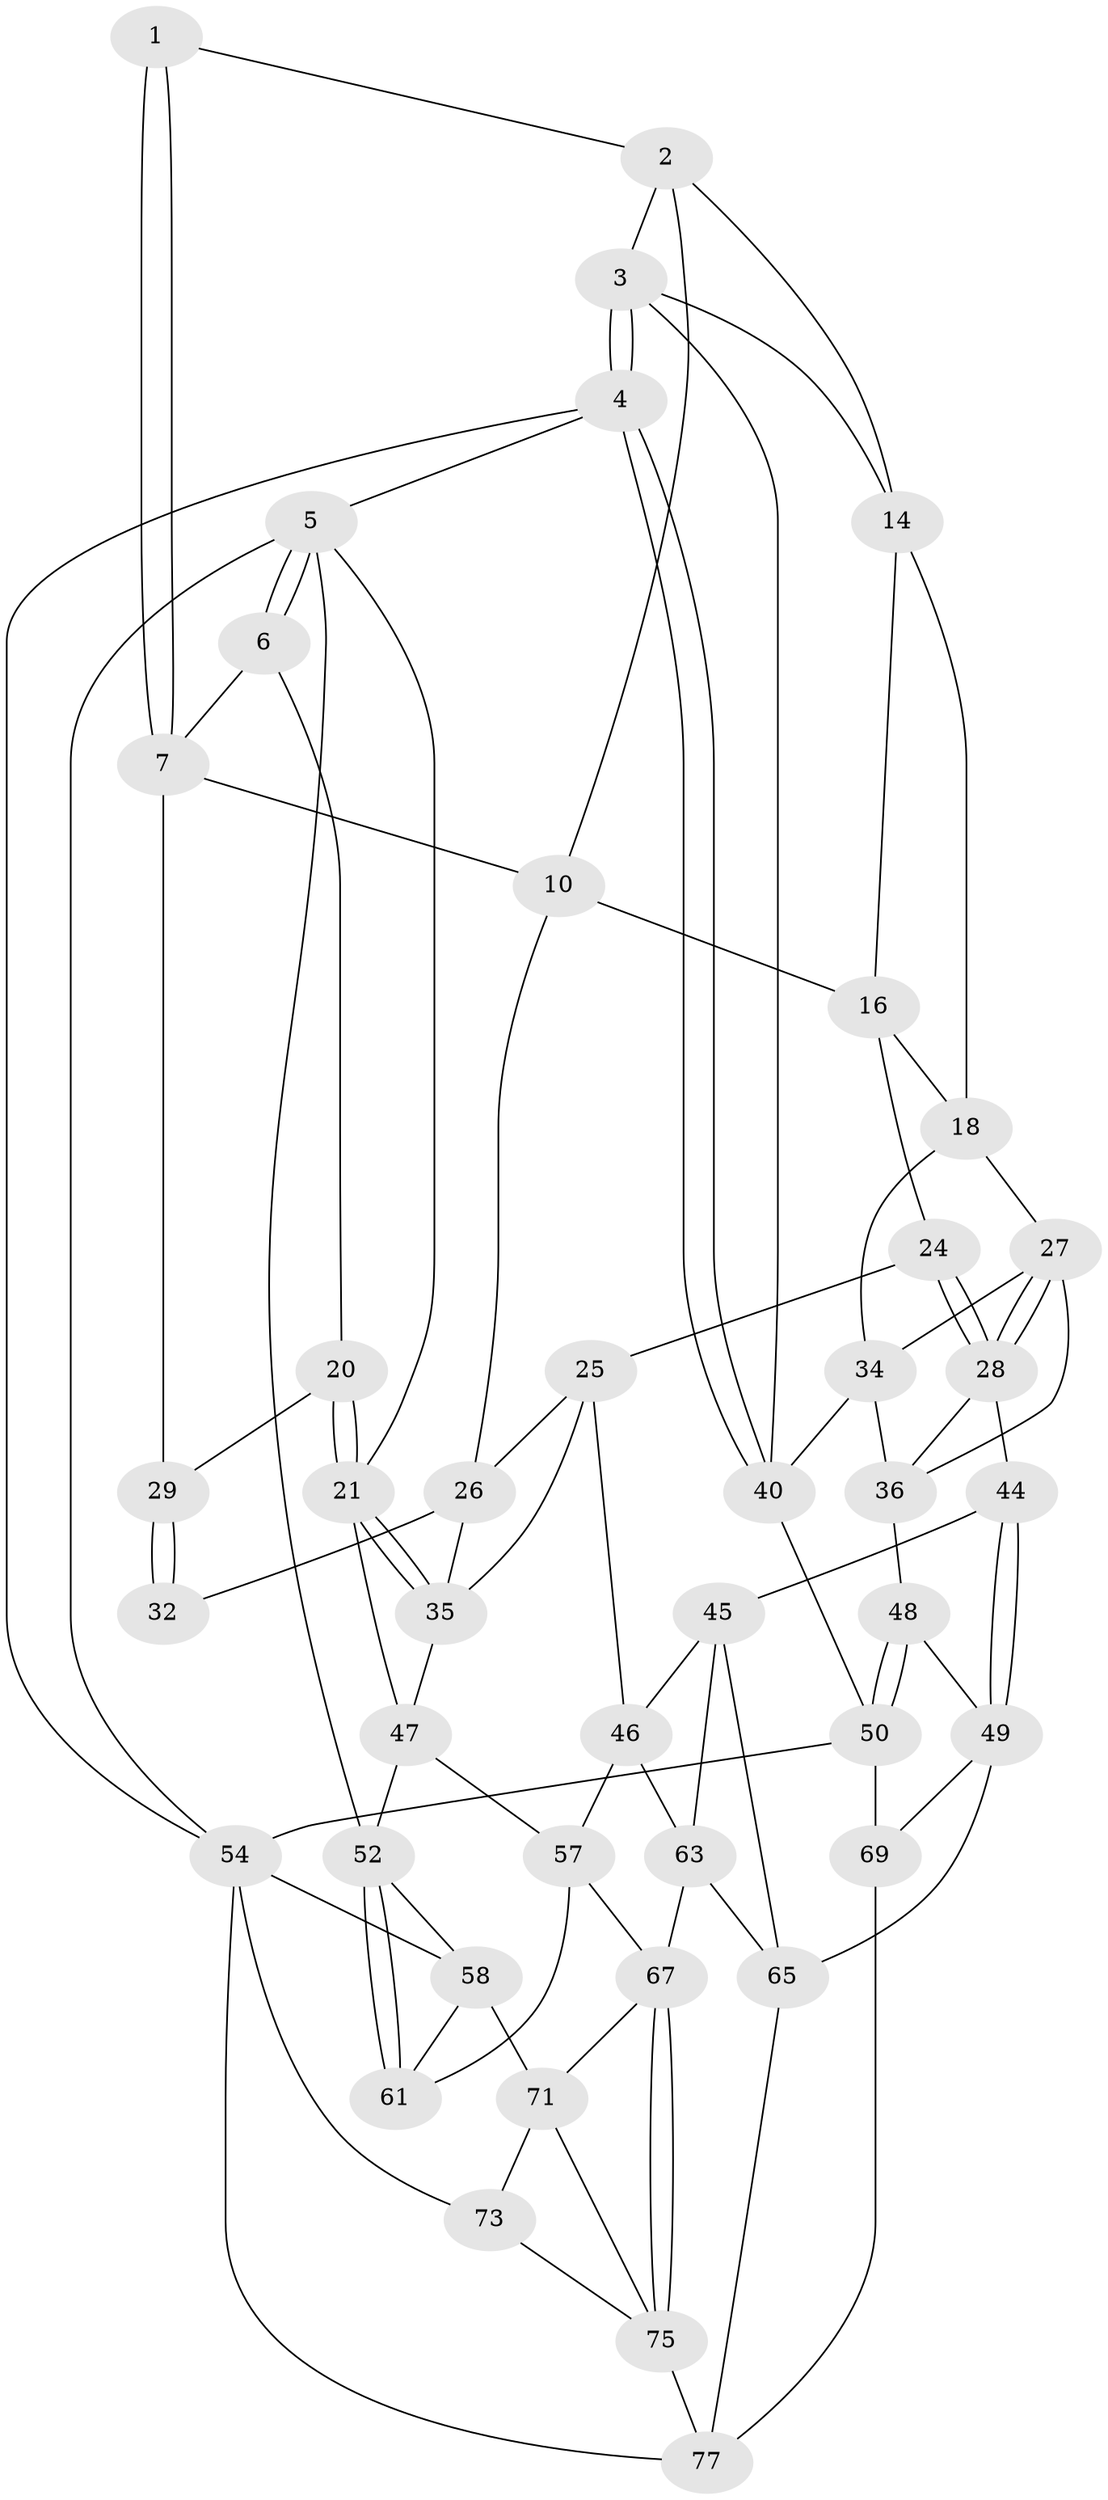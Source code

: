 // original degree distribution, {3: 0.02564102564102564, 4: 0.23076923076923078, 6: 0.20512820512820512, 5: 0.5384615384615384}
// Generated by graph-tools (version 1.1) at 2025/42/03/06/25 10:42:34]
// undirected, 44 vertices, 96 edges
graph export_dot {
graph [start="1"]
  node [color=gray90,style=filled];
  1 [pos="+0.3162580630833047+0"];
  2 [pos="+0.6847359885073135+0",super="+9"];
  3 [pos="+0.6964260541918625+0",super="+13"];
  4 [pos="+1+0"];
  5 [pos="+0+0",super="+23"];
  6 [pos="+0+0",super="+8"];
  7 [pos="+0.3179746857338336+0.11347306045041111",super="+12"];
  10 [pos="+0.5722843052413181+0.09698672077059213",super="+11"];
  14 [pos="+1+0.21026067571298124",super="+15"];
  16 [pos="+0.7364954185951607+0.08445982998234551",super="+17"];
  18 [pos="+0.7685413251607603+0.17450926930740948",super="+19"];
  20 [pos="+0.07999523623324784+0.2208521931007778"];
  21 [pos="+0.03865545913518623+0.2542719524801068",super="+22"];
  24 [pos="+0.5910610955943191+0.29719881882348465"];
  25 [pos="+0.5373426538753483+0.29761344074824153",super="+42"];
  26 [pos="+0.5189306091513738+0.2893454848139023",super="+31"];
  27 [pos="+0.7700510108522963+0.23366580849378432",super="+33"];
  28 [pos="+0.653184952559587+0.34387569266129836",super="+37"];
  29 [pos="+0.3070687856160958+0.188174006603982",super="+30"];
  32 [pos="+0.2895464068294091+0.3517044112090973"];
  34 [pos="+0.958470802230553+0.2565149680280166",super="+38"];
  35 [pos="+0.27425982081761147+0.4588931541867632",super="+43"];
  36 [pos="+0.8220411059932478+0.3599374664879318",super="+39"];
  40 [pos="+1+0.20597687487874297",super="+41"];
  44 [pos="+0.6656860568060776+0.5526024504135142"];
  45 [pos="+0.5141070303713686+0.5849076569377258",super="+62"];
  46 [pos="+0.47301510070525093+0.5779709357983457",super="+56"];
  47 [pos="+0.2409036082498297+0.512743035747399",super="+51"];
  48 [pos="+0.8533159650554045+0.6188237910607859"];
  49 [pos="+0.8358218436519521+0.6241757239998701",super="+64"];
  50 [pos="+1+0.6628639613942847",super="+55"];
  52 [pos="+0.17966943837737231+0.5582221729245934",super="+53"];
  54 [pos="+1+1",super="+59"];
  57 [pos="+0.31636358648645546+0.728577651506572",super="+60"];
  58 [pos="+0+0.767535813180571",super="+70"];
  61 [pos="+0.1772808537974813+0.7652731592340287"];
  63 [pos="+0.40467228596463445+0.8446646140189638",super="+66"];
  65 [pos="+0.6130822466668747+0.8505210728664468",super="+74"];
  67 [pos="+0.36904194179247124+0.8664828663807543",super="+68"];
  69 [pos="+0.8028583196775388+0.982321533030445"];
  71 [pos="+0.20226855936122023+0.9379078431237089",super="+72"];
  73 [pos="+0+1"];
  75 [pos="+0.2844256999467678+1",super="+76"];
  77 [pos="+0.5401672987377835+1",super="+78"];
  1 -- 2;
  1 -- 7;
  1 -- 7;
  2 -- 3;
  2 -- 10;
  2 -- 14;
  3 -- 4;
  3 -- 4;
  3 -- 40;
  3 -- 14;
  4 -- 5;
  4 -- 40;
  4 -- 40;
  4 -- 54;
  5 -- 6;
  5 -- 6;
  5 -- 54;
  5 -- 21;
  5 -- 52;
  6 -- 20;
  6 -- 7;
  7 -- 29;
  7 -- 10;
  10 -- 16;
  10 -- 26;
  14 -- 18;
  14 -- 16;
  16 -- 18;
  16 -- 24;
  18 -- 27;
  18 -- 34;
  20 -- 21;
  20 -- 21;
  20 -- 29;
  21 -- 35;
  21 -- 35;
  21 -- 47;
  24 -- 25;
  24 -- 28;
  24 -- 28;
  25 -- 26;
  25 -- 35;
  25 -- 46;
  26 -- 32;
  26 -- 35;
  27 -- 28;
  27 -- 28;
  27 -- 34;
  27 -- 36;
  28 -- 36;
  28 -- 44;
  29 -- 32 [weight=2];
  29 -- 32;
  34 -- 40;
  34 -- 36;
  35 -- 47;
  36 -- 48;
  40 -- 50;
  44 -- 45;
  44 -- 49;
  44 -- 49;
  45 -- 46;
  45 -- 65;
  45 -- 63;
  46 -- 57;
  46 -- 63;
  47 -- 57;
  47 -- 52;
  48 -- 49;
  48 -- 50;
  48 -- 50;
  49 -- 65;
  49 -- 69;
  50 -- 69;
  50 -- 54;
  52 -- 61;
  52 -- 61;
  52 -- 58;
  54 -- 77;
  54 -- 73;
  54 -- 58;
  57 -- 61;
  57 -- 67;
  58 -- 61;
  58 -- 71;
  63 -- 67;
  63 -- 65;
  65 -- 77;
  67 -- 75;
  67 -- 75;
  67 -- 71;
  69 -- 77;
  71 -- 75;
  71 -- 73;
  73 -- 75;
  75 -- 77;
}
